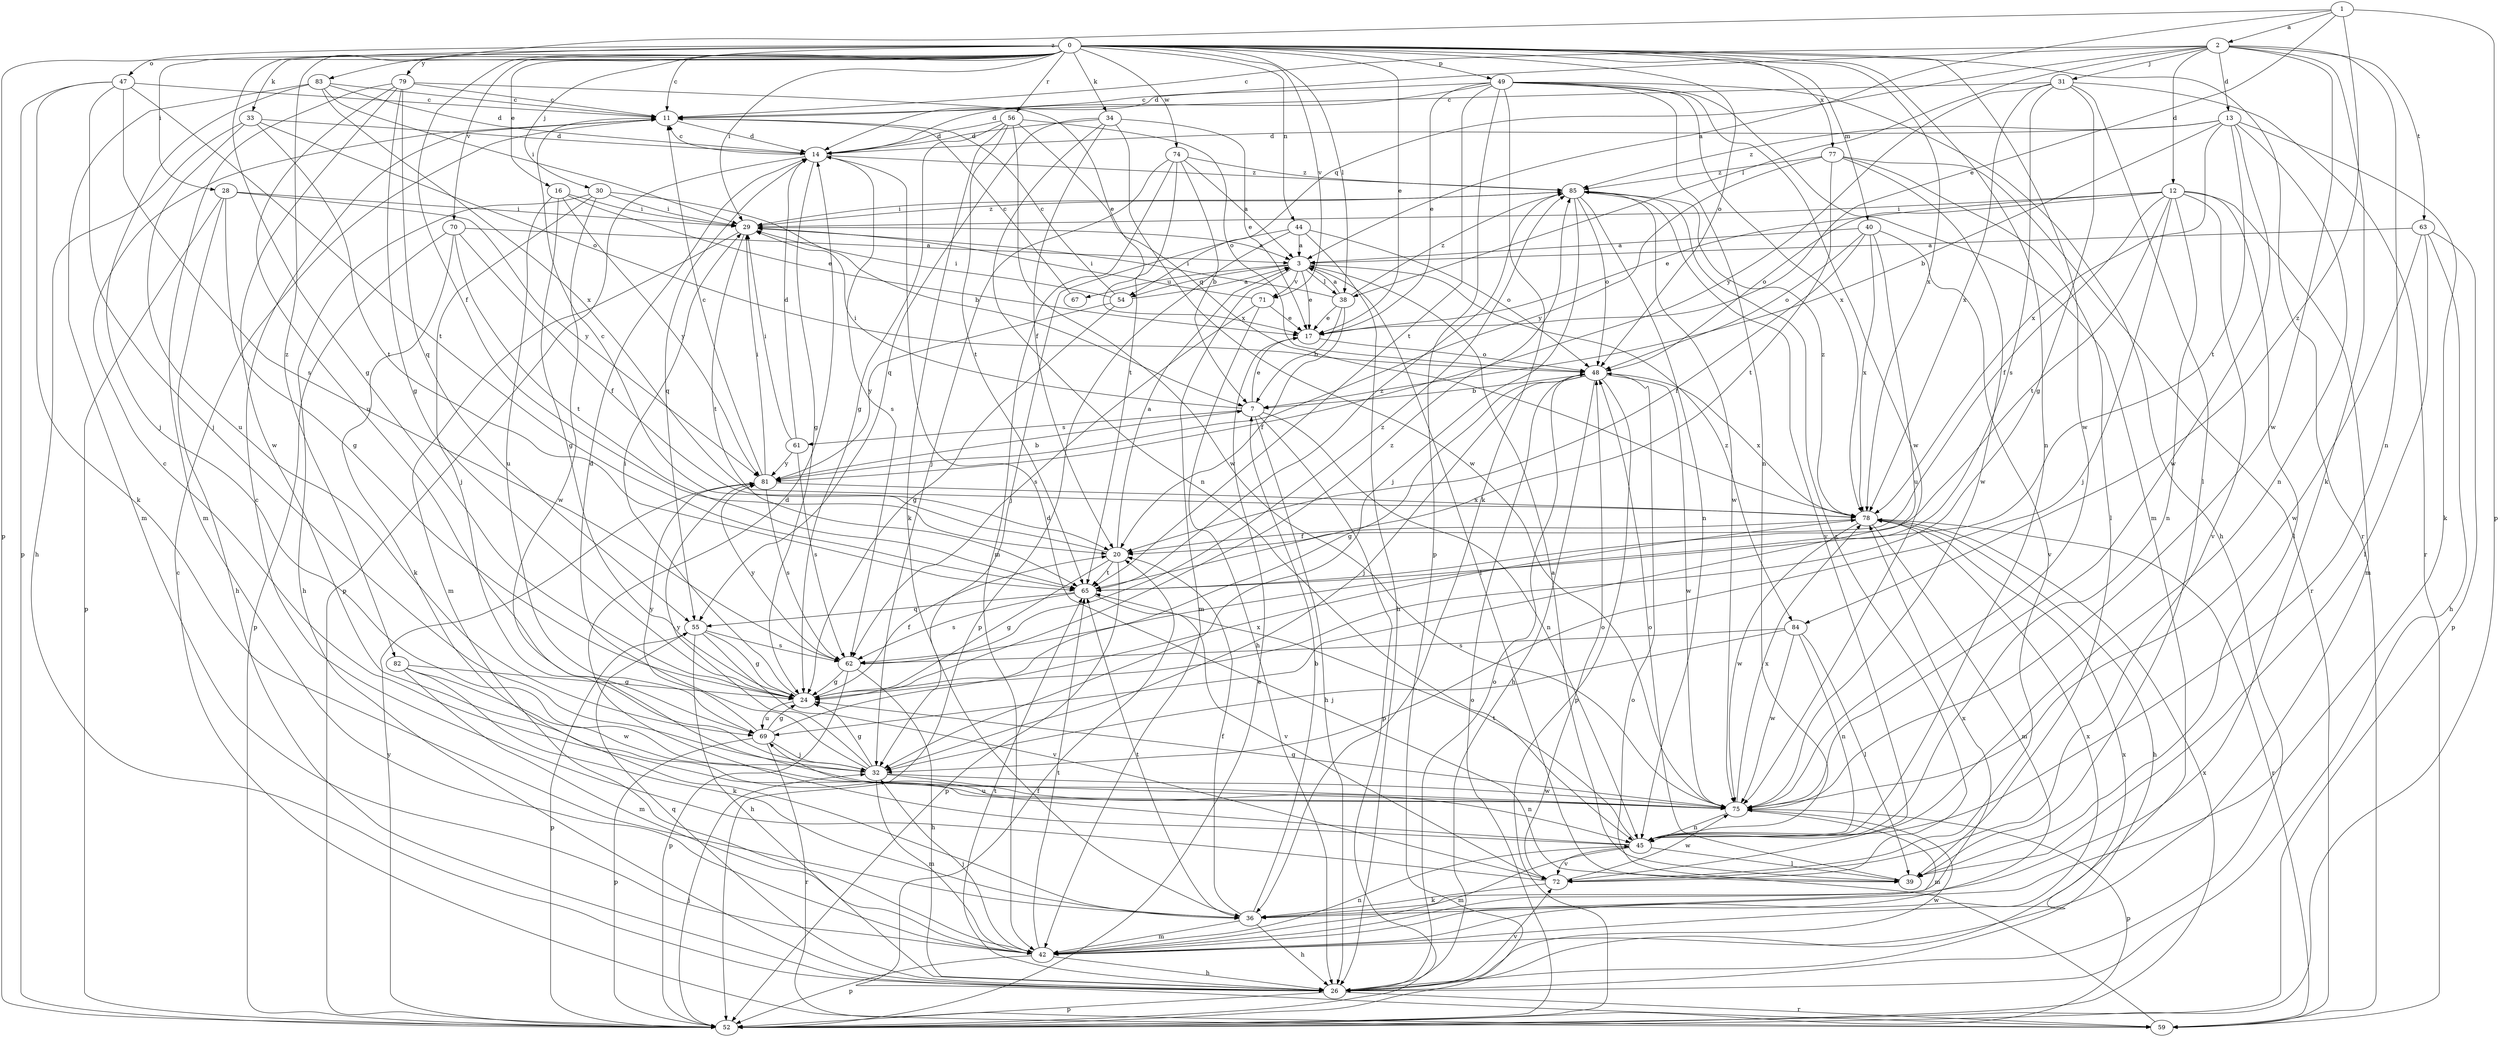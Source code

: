 strict digraph  {
0;
1;
2;
3;
7;
11;
12;
13;
14;
16;
17;
20;
24;
26;
28;
29;
30;
31;
32;
33;
34;
36;
38;
39;
40;
42;
44;
45;
47;
48;
49;
52;
54;
55;
56;
59;
61;
62;
63;
65;
67;
69;
70;
71;
72;
74;
75;
77;
78;
79;
81;
82;
83;
84;
85;
0 -> 11  [label=c];
0 -> 16  [label=e];
0 -> 17  [label=e];
0 -> 20  [label=f];
0 -> 24  [label=g];
0 -> 28  [label=i];
0 -> 29  [label=i];
0 -> 30  [label=j];
0 -> 33  [label=k];
0 -> 34  [label=k];
0 -> 38  [label=l];
0 -> 40  [label=m];
0 -> 44  [label=n];
0 -> 45  [label=n];
0 -> 47  [label=o];
0 -> 48  [label=o];
0 -> 49  [label=p];
0 -> 52  [label=p];
0 -> 56  [label=r];
0 -> 59  [label=r];
0 -> 70  [label=v];
0 -> 71  [label=v];
0 -> 74  [label=w];
0 -> 75  [label=w];
0 -> 77  [label=x];
0 -> 78  [label=x];
0 -> 79  [label=y];
0 -> 82  [label=z];
1 -> 2  [label=a];
1 -> 3  [label=a];
1 -> 17  [label=e];
1 -> 52  [label=p];
1 -> 83  [label=z];
1 -> 84  [label=z];
2 -> 11  [label=c];
2 -> 12  [label=d];
2 -> 13  [label=d];
2 -> 14  [label=d];
2 -> 31  [label=j];
2 -> 36  [label=k];
2 -> 38  [label=l];
2 -> 45  [label=n];
2 -> 54  [label=q];
2 -> 63  [label=t];
2 -> 75  [label=w];
3 -> 17  [label=e];
3 -> 38  [label=l];
3 -> 39  [label=l];
3 -> 42  [label=m];
3 -> 54  [label=q];
3 -> 67  [label=u];
3 -> 71  [label=v];
3 -> 84  [label=z];
7 -> 17  [label=e];
7 -> 26  [label=h];
7 -> 29  [label=i];
7 -> 45  [label=n];
7 -> 52  [label=p];
7 -> 61  [label=s];
11 -> 14  [label=d];
12 -> 17  [label=e];
12 -> 20  [label=f];
12 -> 29  [label=i];
12 -> 32  [label=j];
12 -> 39  [label=l];
12 -> 42  [label=m];
12 -> 45  [label=n];
12 -> 48  [label=o];
12 -> 65  [label=t];
12 -> 72  [label=v];
13 -> 7  [label=b];
13 -> 14  [label=d];
13 -> 36  [label=k];
13 -> 45  [label=n];
13 -> 65  [label=t];
13 -> 75  [label=w];
13 -> 78  [label=x];
13 -> 85  [label=z];
14 -> 11  [label=c];
14 -> 24  [label=g];
14 -> 52  [label=p];
14 -> 55  [label=q];
14 -> 62  [label=s];
14 -> 85  [label=z];
16 -> 17  [label=e];
16 -> 24  [label=g];
16 -> 29  [label=i];
16 -> 69  [label=u];
16 -> 81  [label=y];
17 -> 48  [label=o];
20 -> 3  [label=a];
20 -> 11  [label=c];
20 -> 24  [label=g];
20 -> 52  [label=p];
20 -> 65  [label=t];
24 -> 20  [label=f];
24 -> 29  [label=i];
24 -> 69  [label=u];
24 -> 85  [label=z];
26 -> 48  [label=o];
26 -> 52  [label=p];
26 -> 55  [label=q];
26 -> 59  [label=r];
26 -> 65  [label=t];
26 -> 72  [label=v];
26 -> 75  [label=w];
26 -> 78  [label=x];
28 -> 24  [label=g];
28 -> 26  [label=h];
28 -> 29  [label=i];
28 -> 52  [label=p];
28 -> 81  [label=y];
29 -> 3  [label=a];
29 -> 42  [label=m];
29 -> 65  [label=t];
29 -> 85  [label=z];
30 -> 7  [label=b];
30 -> 26  [label=h];
30 -> 29  [label=i];
30 -> 32  [label=j];
30 -> 75  [label=w];
31 -> 11  [label=c];
31 -> 24  [label=g];
31 -> 39  [label=l];
31 -> 59  [label=r];
31 -> 62  [label=s];
31 -> 78  [label=x];
31 -> 81  [label=y];
32 -> 14  [label=d];
32 -> 24  [label=g];
32 -> 42  [label=m];
32 -> 45  [label=n];
32 -> 75  [label=w];
32 -> 81  [label=y];
33 -> 14  [label=d];
33 -> 26  [label=h];
33 -> 48  [label=o];
33 -> 65  [label=t];
33 -> 69  [label=u];
34 -> 14  [label=d];
34 -> 17  [label=e];
34 -> 20  [label=f];
34 -> 45  [label=n];
34 -> 55  [label=q];
34 -> 75  [label=w];
36 -> 7  [label=b];
36 -> 20  [label=f];
36 -> 26  [label=h];
36 -> 42  [label=m];
36 -> 65  [label=t];
36 -> 78  [label=x];
38 -> 3  [label=a];
38 -> 7  [label=b];
38 -> 17  [label=e];
38 -> 20  [label=f];
38 -> 29  [label=i];
38 -> 85  [label=z];
39 -> 3  [label=a];
39 -> 14  [label=d];
39 -> 48  [label=o];
40 -> 3  [label=a];
40 -> 20  [label=f];
40 -> 48  [label=o];
40 -> 69  [label=u];
40 -> 72  [label=v];
40 -> 78  [label=x];
42 -> 26  [label=h];
42 -> 32  [label=j];
42 -> 45  [label=n];
42 -> 52  [label=p];
42 -> 65  [label=t];
42 -> 78  [label=x];
44 -> 3  [label=a];
44 -> 26  [label=h];
44 -> 32  [label=j];
44 -> 48  [label=o];
44 -> 52  [label=p];
45 -> 14  [label=d];
45 -> 39  [label=l];
45 -> 42  [label=m];
45 -> 65  [label=t];
45 -> 69  [label=u];
45 -> 72  [label=v];
47 -> 11  [label=c];
47 -> 32  [label=j];
47 -> 36  [label=k];
47 -> 52  [label=p];
47 -> 62  [label=s];
47 -> 65  [label=t];
48 -> 7  [label=b];
48 -> 24  [label=g];
48 -> 26  [label=h];
48 -> 32  [label=j];
48 -> 52  [label=p];
48 -> 75  [label=w];
48 -> 78  [label=x];
49 -> 11  [label=c];
49 -> 14  [label=d];
49 -> 17  [label=e];
49 -> 26  [label=h];
49 -> 36  [label=k];
49 -> 42  [label=m];
49 -> 45  [label=n];
49 -> 52  [label=p];
49 -> 65  [label=t];
49 -> 75  [label=w];
49 -> 78  [label=x];
52 -> 17  [label=e];
52 -> 32  [label=j];
52 -> 48  [label=o];
52 -> 78  [label=x];
52 -> 81  [label=y];
54 -> 3  [label=a];
54 -> 11  [label=c];
54 -> 24  [label=g];
54 -> 29  [label=i];
54 -> 81  [label=y];
55 -> 24  [label=g];
55 -> 26  [label=h];
55 -> 52  [label=p];
55 -> 62  [label=s];
55 -> 72  [label=v];
56 -> 14  [label=d];
56 -> 24  [label=g];
56 -> 36  [label=k];
56 -> 48  [label=o];
56 -> 65  [label=t];
56 -> 75  [label=w];
56 -> 78  [label=x];
59 -> 11  [label=c];
59 -> 20  [label=f];
59 -> 48  [label=o];
61 -> 14  [label=d];
61 -> 29  [label=i];
61 -> 62  [label=s];
61 -> 81  [label=y];
62 -> 24  [label=g];
62 -> 26  [label=h];
62 -> 52  [label=p];
62 -> 81  [label=y];
62 -> 85  [label=z];
63 -> 3  [label=a];
63 -> 26  [label=h];
63 -> 39  [label=l];
63 -> 52  [label=p];
63 -> 75  [label=w];
65 -> 55  [label=q];
65 -> 62  [label=s];
65 -> 72  [label=v];
65 -> 85  [label=z];
67 -> 11  [label=c];
69 -> 24  [label=g];
69 -> 32  [label=j];
69 -> 52  [label=p];
69 -> 59  [label=r];
69 -> 78  [label=x];
69 -> 81  [label=y];
70 -> 3  [label=a];
70 -> 20  [label=f];
70 -> 36  [label=k];
70 -> 52  [label=p];
70 -> 65  [label=t];
71 -> 17  [label=e];
71 -> 26  [label=h];
71 -> 29  [label=i];
71 -> 62  [label=s];
72 -> 11  [label=c];
72 -> 36  [label=k];
72 -> 48  [label=o];
72 -> 75  [label=w];
72 -> 85  [label=z];
74 -> 3  [label=a];
74 -> 7  [label=b];
74 -> 32  [label=j];
74 -> 42  [label=m];
74 -> 65  [label=t];
74 -> 85  [label=z];
75 -> 11  [label=c];
75 -> 24  [label=g];
75 -> 42  [label=m];
75 -> 45  [label=n];
75 -> 52  [label=p];
75 -> 78  [label=x];
77 -> 39  [label=l];
77 -> 59  [label=r];
77 -> 65  [label=t];
77 -> 75  [label=w];
77 -> 81  [label=y];
77 -> 85  [label=z];
78 -> 20  [label=f];
78 -> 26  [label=h];
78 -> 42  [label=m];
78 -> 59  [label=r];
78 -> 75  [label=w];
78 -> 85  [label=z];
79 -> 11  [label=c];
79 -> 17  [label=e];
79 -> 24  [label=g];
79 -> 42  [label=m];
79 -> 55  [label=q];
79 -> 69  [label=u];
79 -> 75  [label=w];
81 -> 7  [label=b];
81 -> 11  [label=c];
81 -> 29  [label=i];
81 -> 62  [label=s];
81 -> 78  [label=x];
82 -> 24  [label=g];
82 -> 36  [label=k];
82 -> 42  [label=m];
82 -> 75  [label=w];
83 -> 11  [label=c];
83 -> 14  [label=d];
83 -> 29  [label=i];
83 -> 32  [label=j];
83 -> 42  [label=m];
83 -> 78  [label=x];
84 -> 32  [label=j];
84 -> 39  [label=l];
84 -> 45  [label=n];
84 -> 62  [label=s];
84 -> 75  [label=w];
85 -> 29  [label=i];
85 -> 32  [label=j];
85 -> 45  [label=n];
85 -> 48  [label=o];
85 -> 72  [label=v];
85 -> 75  [label=w];
}
